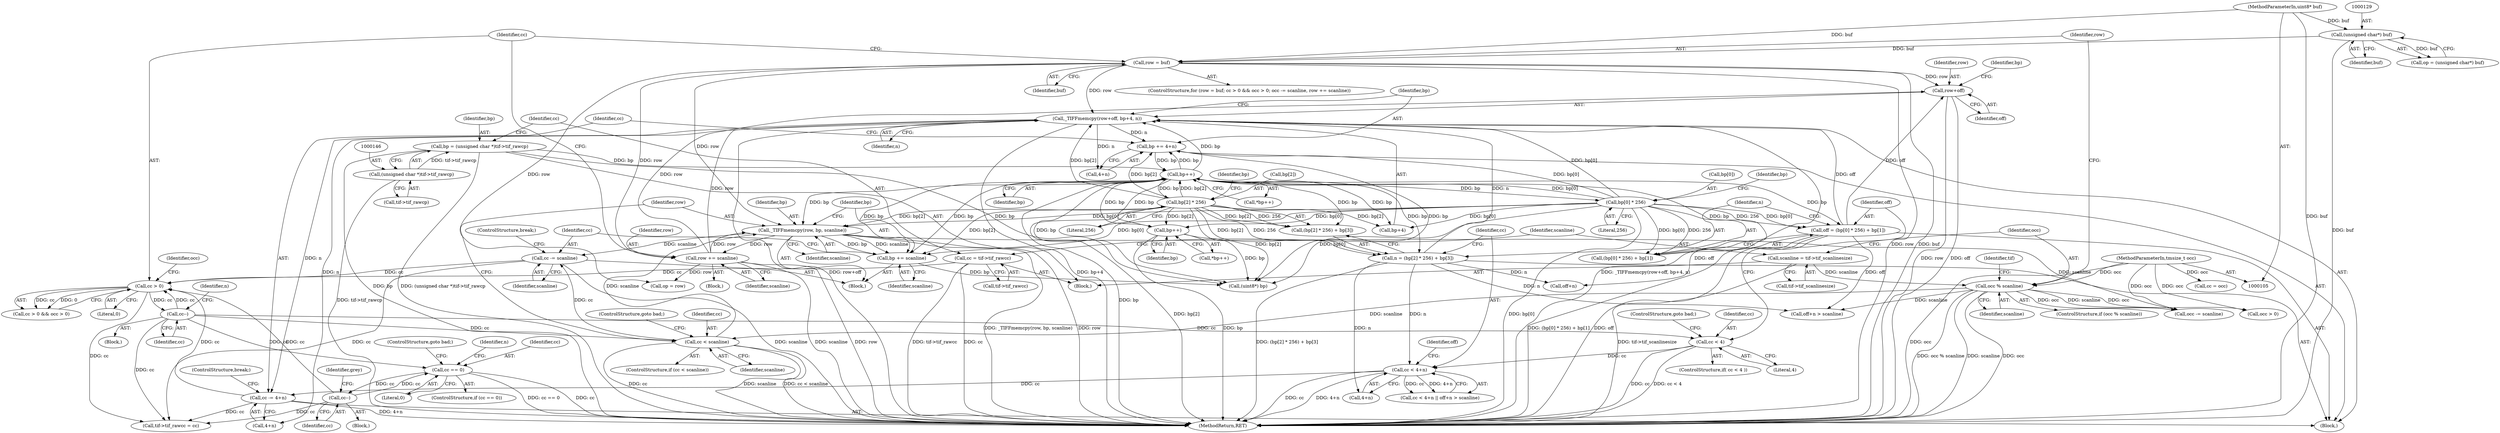 digraph "0_libtiff_b18012dae552f85dcc5c57d3bf4e997a15b1cc1c@pointer" {
"1000264" [label="(Call,row+off)"];
"1000188" [label="(Call,row += scanline)"];
"1000209" [label="(Call,_TIFFmemcpy(row, bp, scanline))"];
"1000174" [label="(Call,row = buf)"];
"1000128" [label="(Call,(unsigned char*) buf)"];
"1000107" [label="(MethodParameterIn,uint8* buf)"];
"1000196" [label="(Call,bp++)"];
"1000350" [label="(Call,bp++)"];
"1000231" [label="(Call,bp[0] * 256)"];
"1000242" [label="(Call,bp[2] * 256)"];
"1000213" [label="(Call,bp += scanline)"];
"1000143" [label="(Call,bp = (unsigned char *)tif->tif_rawcp)"];
"1000145" [label="(Call,(unsigned char *)tif->tif_rawcp)"];
"1000271" [label="(Call,bp += 4+n)"];
"1000263" [label="(Call,_TIFFmemcpy(row+off, bp+4, n))"];
"1000228" [label="(Call,off = (bp[0] * 256) + bp[1])"];
"1000239" [label="(Call,n = (bp[2] * 256) + bp[3])"];
"1000205" [label="(Call,cc < scanline)"];
"1000198" [label="(Call,cc--)"];
"1000178" [label="(Call,cc > 0)"];
"1000150" [label="(Call,cc = tif->tif_rawcc)"];
"1000216" [label="(Call,cc -= scanline)"];
"1000352" [label="(Call,cc--)"];
"1000342" [label="(Call,cc == 0)"];
"1000276" [label="(Call,cc -= 4+n)"];
"1000252" [label="(Call,cc < 4+n)"];
"1000224" [label="(Call,cc < 4)"];
"1000161" [label="(Call,occ % scanline)"];
"1000108" [label="(MethodParameterIn,tmsize_t occ)"];
"1000155" [label="(Call,scanline = tif->tif_scanlinesize)"];
"1000342" [label="(Call,cc == 0)"];
"1000177" [label="(Call,cc > 0 && occ > 0)"];
"1000215" [label="(Identifier,scanline)"];
"1000230" [label="(Call,(bp[0] * 256) + bp[1])"];
"1000350" [label="(Call,bp++)"];
"1000235" [label="(Literal,256)"];
"1000225" [label="(Identifier,cc)"];
"1000108" [label="(MethodParameterIn,tmsize_t occ)"];
"1000216" [label="(Call,cc -= scanline)"];
"1000131" [label="(Call,cc = occ)"];
"1000217" [label="(Identifier,cc)"];
"1000240" [label="(Identifier,n)"];
"1000265" [label="(Identifier,row)"];
"1000268" [label="(Identifier,bp)"];
"1000232" [label="(Call,bp[0])"];
"1000281" [label="(ControlStructure,break;)"];
"1000145" [label="(Call,(unsigned char *)tif->tif_rawcp)"];
"1000277" [label="(Identifier,cc)"];
"1000219" [label="(ControlStructure,break;)"];
"1000180" [label="(Literal,0)"];
"1000266" [label="(Identifier,off)"];
"1000228" [label="(Call,off = (bp[0] * 256) + bp[1])"];
"1000258" [label="(Call,off+n)"];
"1000359" [label="(Call,(uint8*) bp)"];
"1000147" [label="(Call,tif->tif_rawcp)"];
"1000184" [label="(Block,)"];
"1000344" [label="(Literal,0)"];
"1000345" [label="(ControlStructure,goto bad;)"];
"1000199" [label="(Identifier,cc)"];
"1000383" [label="(MethodReturn,RET)"];
"1000229" [label="(Identifier,off)"];
"1000272" [label="(Identifier,bp)"];
"1000110" [label="(Block,)"];
"1000208" [label="(ControlStructure,goto bad;)"];
"1000156" [label="(Identifier,scanline)"];
"1000278" [label="(Call,4+n)"];
"1000241" [label="(Call,(bp[2] * 256) + bp[3])"];
"1000151" [label="(Identifier,cc)"];
"1000348" [label="(Identifier,n)"];
"1000271" [label="(Call,bp += 4+n)"];
"1000192" [label="(Block,)"];
"1000173" [label="(ControlStructure,for (row = buf; cc > 0 && occ > 0; occ -= scanline, row += scanline))"];
"1000270" [label="(Identifier,n)"];
"1000343" [label="(Identifier,cc)"];
"1000264" [label="(Call,row+off)"];
"1000273" [label="(Call,4+n)"];
"1000161" [label="(Call,occ % scanline)"];
"1000346" [label="(Block,)"];
"1000231" [label="(Call,bp[0] * 256)"];
"1000128" [label="(Call,(unsigned char*) buf)"];
"1000182" [label="(Identifier,occ)"];
"1000214" [label="(Identifier,bp)"];
"1000130" [label="(Identifier,buf)"];
"1000205" [label="(Call,cc < scanline)"];
"1000206" [label="(Identifier,cc)"];
"1000353" [label="(Identifier,cc)"];
"1000211" [label="(Identifier,bp)"];
"1000174" [label="(Call,row = buf)"];
"1000196" [label="(Call,bp++)"];
"1000175" [label="(Identifier,row)"];
"1000202" [label="(Block,)"];
"1000152" [label="(Call,tif->tif_rawcc)"];
"1000185" [label="(Call,occ -= scanline)"];
"1000221" [label="(Block,)"];
"1000188" [label="(Call,row += scanline)"];
"1000259" [label="(Identifier,off)"];
"1000189" [label="(Identifier,row)"];
"1000162" [label="(Identifier,occ)"];
"1000267" [label="(Call,bp+4)"];
"1000254" [label="(Call,4+n)"];
"1000276" [label="(Call,cc -= 4+n)"];
"1000237" [label="(Identifier,bp)"];
"1000150" [label="(Call,cc = tif->tif_rawcc)"];
"1000190" [label="(Identifier,scanline)"];
"1000226" [label="(Literal,4)"];
"1000341" [label="(ControlStructure,if (cc == 0))"];
"1000207" [label="(Identifier,scanline)"];
"1000210" [label="(Identifier,row)"];
"1000160" [label="(ControlStructure,if (occ % scanline))"];
"1000218" [label="(Identifier,scanline)"];
"1000224" [label="(Call,cc < 4)"];
"1000157" [label="(Call,tif->tif_scanlinesize)"];
"1000246" [label="(Literal,256)"];
"1000239" [label="(Call,n = (bp[2] * 256) + bp[3])"];
"1000351" [label="(Identifier,bp)"];
"1000195" [label="(Call,*bp++)"];
"1000107" [label="(MethodParameterIn,uint8* buf)"];
"1000362" [label="(Call,tif->tif_rawcc = cc)"];
"1000181" [label="(Call,occ > 0)"];
"1000227" [label="(ControlStructure,goto bad;)"];
"1000167" [label="(Identifier,tif)"];
"1000178" [label="(Call,cc > 0)"];
"1000253" [label="(Identifier,cc)"];
"1000243" [label="(Call,bp[2])"];
"1000155" [label="(Call,scanline = tif->tif_scanlinesize)"];
"1000209" [label="(Call,_TIFFmemcpy(row, bp, scanline))"];
"1000352" [label="(Call,cc--)"];
"1000204" [label="(ControlStructure,if (cc < scanline))"];
"1000349" [label="(Call,*bp++)"];
"1000176" [label="(Identifier,buf)"];
"1000263" [label="(Call,_TIFFmemcpy(row+off, bp+4, n))"];
"1000257" [label="(Call,off+n > scanline)"];
"1000163" [label="(Identifier,scanline)"];
"1000213" [label="(Call,bp += scanline)"];
"1000212" [label="(Identifier,scanline)"];
"1000252" [label="(Call,cc < 4+n)"];
"1000313" [label="(Identifier,grey)"];
"1000144" [label="(Identifier,bp)"];
"1000179" [label="(Identifier,cc)"];
"1000201" [label="(Identifier,n)"];
"1000126" [label="(Call,op = (unsigned char*) buf)"];
"1000242" [label="(Call,bp[2] * 256)"];
"1000223" [label="(ControlStructure,if( cc < 4 ))"];
"1000307" [label="(Call,op = row)"];
"1000197" [label="(Identifier,bp)"];
"1000198" [label="(Call,cc--)"];
"1000251" [label="(Call,cc < 4+n || off+n > scanline)"];
"1000248" [label="(Identifier,bp)"];
"1000143" [label="(Call,bp = (unsigned char *)tif->tif_rawcp)"];
"1000264" -> "1000263"  [label="AST: "];
"1000264" -> "1000266"  [label="CFG: "];
"1000265" -> "1000264"  [label="AST: "];
"1000266" -> "1000264"  [label="AST: "];
"1000268" -> "1000264"  [label="CFG: "];
"1000264" -> "1000383"  [label="DDG: row"];
"1000264" -> "1000383"  [label="DDG: off"];
"1000188" -> "1000264"  [label="DDG: row"];
"1000174" -> "1000264"  [label="DDG: row"];
"1000228" -> "1000264"  [label="DDG: off"];
"1000188" -> "1000184"  [label="AST: "];
"1000188" -> "1000190"  [label="CFG: "];
"1000189" -> "1000188"  [label="AST: "];
"1000190" -> "1000188"  [label="AST: "];
"1000179" -> "1000188"  [label="CFG: "];
"1000188" -> "1000383"  [label="DDG: scanline"];
"1000188" -> "1000383"  [label="DDG: row"];
"1000209" -> "1000188"  [label="DDG: row"];
"1000174" -> "1000188"  [label="DDG: row"];
"1000188" -> "1000209"  [label="DDG: row"];
"1000188" -> "1000263"  [label="DDG: row"];
"1000188" -> "1000307"  [label="DDG: row"];
"1000209" -> "1000202"  [label="AST: "];
"1000209" -> "1000212"  [label="CFG: "];
"1000210" -> "1000209"  [label="AST: "];
"1000211" -> "1000209"  [label="AST: "];
"1000212" -> "1000209"  [label="AST: "];
"1000214" -> "1000209"  [label="CFG: "];
"1000209" -> "1000383"  [label="DDG: _TIFFmemcpy(row, bp, scanline)"];
"1000209" -> "1000383"  [label="DDG: row"];
"1000209" -> "1000185"  [label="DDG: scanline"];
"1000174" -> "1000209"  [label="DDG: row"];
"1000196" -> "1000209"  [label="DDG: bp"];
"1000231" -> "1000209"  [label="DDG: bp[0]"];
"1000242" -> "1000209"  [label="DDG: bp[2]"];
"1000205" -> "1000209"  [label="DDG: scanline"];
"1000209" -> "1000213"  [label="DDG: scanline"];
"1000209" -> "1000213"  [label="DDG: bp"];
"1000209" -> "1000216"  [label="DDG: scanline"];
"1000174" -> "1000173"  [label="AST: "];
"1000174" -> "1000176"  [label="CFG: "];
"1000175" -> "1000174"  [label="AST: "];
"1000176" -> "1000174"  [label="AST: "];
"1000179" -> "1000174"  [label="CFG: "];
"1000174" -> "1000383"  [label="DDG: buf"];
"1000174" -> "1000383"  [label="DDG: row"];
"1000128" -> "1000174"  [label="DDG: buf"];
"1000107" -> "1000174"  [label="DDG: buf"];
"1000174" -> "1000263"  [label="DDG: row"];
"1000174" -> "1000307"  [label="DDG: row"];
"1000128" -> "1000126"  [label="AST: "];
"1000128" -> "1000130"  [label="CFG: "];
"1000129" -> "1000128"  [label="AST: "];
"1000130" -> "1000128"  [label="AST: "];
"1000126" -> "1000128"  [label="CFG: "];
"1000128" -> "1000383"  [label="DDG: buf"];
"1000128" -> "1000126"  [label="DDG: buf"];
"1000107" -> "1000128"  [label="DDG: buf"];
"1000107" -> "1000105"  [label="AST: "];
"1000107" -> "1000383"  [label="DDG: buf"];
"1000196" -> "1000195"  [label="AST: "];
"1000196" -> "1000197"  [label="CFG: "];
"1000197" -> "1000196"  [label="AST: "];
"1000195" -> "1000196"  [label="CFG: "];
"1000196" -> "1000383"  [label="DDG: bp"];
"1000350" -> "1000196"  [label="DDG: bp"];
"1000213" -> "1000196"  [label="DDG: bp"];
"1000143" -> "1000196"  [label="DDG: bp"];
"1000271" -> "1000196"  [label="DDG: bp"];
"1000231" -> "1000196"  [label="DDG: bp[0]"];
"1000242" -> "1000196"  [label="DDG: bp[2]"];
"1000196" -> "1000213"  [label="DDG: bp"];
"1000196" -> "1000228"  [label="DDG: bp"];
"1000196" -> "1000231"  [label="DDG: bp"];
"1000196" -> "1000230"  [label="DDG: bp"];
"1000196" -> "1000239"  [label="DDG: bp"];
"1000196" -> "1000242"  [label="DDG: bp"];
"1000196" -> "1000241"  [label="DDG: bp"];
"1000196" -> "1000263"  [label="DDG: bp"];
"1000196" -> "1000267"  [label="DDG: bp"];
"1000196" -> "1000271"  [label="DDG: bp"];
"1000196" -> "1000350"  [label="DDG: bp"];
"1000196" -> "1000359"  [label="DDG: bp"];
"1000350" -> "1000349"  [label="AST: "];
"1000350" -> "1000351"  [label="CFG: "];
"1000351" -> "1000350"  [label="AST: "];
"1000349" -> "1000350"  [label="CFG: "];
"1000350" -> "1000383"  [label="DDG: bp"];
"1000231" -> "1000350"  [label="DDG: bp[0]"];
"1000242" -> "1000350"  [label="DDG: bp[2]"];
"1000350" -> "1000359"  [label="DDG: bp"];
"1000231" -> "1000230"  [label="AST: "];
"1000231" -> "1000235"  [label="CFG: "];
"1000232" -> "1000231"  [label="AST: "];
"1000235" -> "1000231"  [label="AST: "];
"1000237" -> "1000231"  [label="CFG: "];
"1000231" -> "1000383"  [label="DDG: bp[0]"];
"1000231" -> "1000213"  [label="DDG: bp[0]"];
"1000231" -> "1000228"  [label="DDG: bp[0]"];
"1000231" -> "1000228"  [label="DDG: 256"];
"1000231" -> "1000230"  [label="DDG: bp[0]"];
"1000231" -> "1000230"  [label="DDG: 256"];
"1000231" -> "1000263"  [label="DDG: bp[0]"];
"1000231" -> "1000267"  [label="DDG: bp[0]"];
"1000231" -> "1000271"  [label="DDG: bp[0]"];
"1000231" -> "1000359"  [label="DDG: bp[0]"];
"1000242" -> "1000241"  [label="AST: "];
"1000242" -> "1000246"  [label="CFG: "];
"1000243" -> "1000242"  [label="AST: "];
"1000246" -> "1000242"  [label="AST: "];
"1000248" -> "1000242"  [label="CFG: "];
"1000242" -> "1000383"  [label="DDG: bp[2]"];
"1000242" -> "1000213"  [label="DDG: bp[2]"];
"1000242" -> "1000239"  [label="DDG: bp[2]"];
"1000242" -> "1000239"  [label="DDG: 256"];
"1000242" -> "1000241"  [label="DDG: bp[2]"];
"1000242" -> "1000241"  [label="DDG: 256"];
"1000242" -> "1000263"  [label="DDG: bp[2]"];
"1000242" -> "1000267"  [label="DDG: bp[2]"];
"1000242" -> "1000271"  [label="DDG: bp[2]"];
"1000242" -> "1000359"  [label="DDG: bp[2]"];
"1000213" -> "1000202"  [label="AST: "];
"1000213" -> "1000215"  [label="CFG: "];
"1000214" -> "1000213"  [label="AST: "];
"1000215" -> "1000213"  [label="AST: "];
"1000217" -> "1000213"  [label="CFG: "];
"1000213" -> "1000359"  [label="DDG: bp"];
"1000143" -> "1000110"  [label="AST: "];
"1000143" -> "1000145"  [label="CFG: "];
"1000144" -> "1000143"  [label="AST: "];
"1000145" -> "1000143"  [label="AST: "];
"1000151" -> "1000143"  [label="CFG: "];
"1000143" -> "1000383"  [label="DDG: bp"];
"1000143" -> "1000383"  [label="DDG: (unsigned char *)tif->tif_rawcp"];
"1000145" -> "1000143"  [label="DDG: tif->tif_rawcp"];
"1000143" -> "1000359"  [label="DDG: bp"];
"1000145" -> "1000147"  [label="CFG: "];
"1000146" -> "1000145"  [label="AST: "];
"1000147" -> "1000145"  [label="AST: "];
"1000145" -> "1000383"  [label="DDG: tif->tif_rawcp"];
"1000271" -> "1000221"  [label="AST: "];
"1000271" -> "1000273"  [label="CFG: "];
"1000272" -> "1000271"  [label="AST: "];
"1000273" -> "1000271"  [label="AST: "];
"1000277" -> "1000271"  [label="CFG: "];
"1000263" -> "1000271"  [label="DDG: n"];
"1000271" -> "1000359"  [label="DDG: bp"];
"1000263" -> "1000221"  [label="AST: "];
"1000263" -> "1000270"  [label="CFG: "];
"1000267" -> "1000263"  [label="AST: "];
"1000270" -> "1000263"  [label="AST: "];
"1000272" -> "1000263"  [label="CFG: "];
"1000263" -> "1000383"  [label="DDG: bp+4"];
"1000263" -> "1000383"  [label="DDG: _TIFFmemcpy(row+off, bp+4, n)"];
"1000263" -> "1000383"  [label="DDG: row+off"];
"1000228" -> "1000263"  [label="DDG: off"];
"1000239" -> "1000263"  [label="DDG: n"];
"1000263" -> "1000273"  [label="DDG: n"];
"1000263" -> "1000276"  [label="DDG: n"];
"1000263" -> "1000278"  [label="DDG: n"];
"1000228" -> "1000221"  [label="AST: "];
"1000228" -> "1000230"  [label="CFG: "];
"1000229" -> "1000228"  [label="AST: "];
"1000230" -> "1000228"  [label="AST: "];
"1000240" -> "1000228"  [label="CFG: "];
"1000228" -> "1000383"  [label="DDG: off"];
"1000228" -> "1000383"  [label="DDG: (bp[0] * 256) + bp[1]"];
"1000228" -> "1000257"  [label="DDG: off"];
"1000228" -> "1000258"  [label="DDG: off"];
"1000239" -> "1000221"  [label="AST: "];
"1000239" -> "1000241"  [label="CFG: "];
"1000240" -> "1000239"  [label="AST: "];
"1000241" -> "1000239"  [label="AST: "];
"1000253" -> "1000239"  [label="CFG: "];
"1000239" -> "1000383"  [label="DDG: (bp[2] * 256) + bp[3]"];
"1000239" -> "1000252"  [label="DDG: n"];
"1000239" -> "1000254"  [label="DDG: n"];
"1000239" -> "1000257"  [label="DDG: n"];
"1000239" -> "1000258"  [label="DDG: n"];
"1000205" -> "1000204"  [label="AST: "];
"1000205" -> "1000207"  [label="CFG: "];
"1000206" -> "1000205"  [label="AST: "];
"1000207" -> "1000205"  [label="AST: "];
"1000208" -> "1000205"  [label="CFG: "];
"1000210" -> "1000205"  [label="CFG: "];
"1000205" -> "1000383"  [label="DDG: cc"];
"1000205" -> "1000383"  [label="DDG: scanline"];
"1000205" -> "1000383"  [label="DDG: cc < scanline"];
"1000198" -> "1000205"  [label="DDG: cc"];
"1000161" -> "1000205"  [label="DDG: scanline"];
"1000205" -> "1000216"  [label="DDG: cc"];
"1000198" -> "1000192"  [label="AST: "];
"1000198" -> "1000199"  [label="CFG: "];
"1000199" -> "1000198"  [label="AST: "];
"1000201" -> "1000198"  [label="CFG: "];
"1000198" -> "1000178"  [label="DDG: cc"];
"1000178" -> "1000198"  [label="DDG: cc"];
"1000198" -> "1000224"  [label="DDG: cc"];
"1000198" -> "1000342"  [label="DDG: cc"];
"1000198" -> "1000362"  [label="DDG: cc"];
"1000178" -> "1000177"  [label="AST: "];
"1000178" -> "1000180"  [label="CFG: "];
"1000179" -> "1000178"  [label="AST: "];
"1000180" -> "1000178"  [label="AST: "];
"1000182" -> "1000178"  [label="CFG: "];
"1000177" -> "1000178"  [label="CFG: "];
"1000178" -> "1000177"  [label="DDG: cc"];
"1000178" -> "1000177"  [label="DDG: 0"];
"1000150" -> "1000178"  [label="DDG: cc"];
"1000216" -> "1000178"  [label="DDG: cc"];
"1000352" -> "1000178"  [label="DDG: cc"];
"1000276" -> "1000178"  [label="DDG: cc"];
"1000178" -> "1000362"  [label="DDG: cc"];
"1000150" -> "1000110"  [label="AST: "];
"1000150" -> "1000152"  [label="CFG: "];
"1000151" -> "1000150"  [label="AST: "];
"1000152" -> "1000150"  [label="AST: "];
"1000156" -> "1000150"  [label="CFG: "];
"1000150" -> "1000383"  [label="DDG: cc"];
"1000150" -> "1000383"  [label="DDG: tif->tif_rawcc"];
"1000216" -> "1000202"  [label="AST: "];
"1000216" -> "1000218"  [label="CFG: "];
"1000217" -> "1000216"  [label="AST: "];
"1000218" -> "1000216"  [label="AST: "];
"1000219" -> "1000216"  [label="CFG: "];
"1000216" -> "1000383"  [label="DDG: scanline"];
"1000216" -> "1000362"  [label="DDG: cc"];
"1000352" -> "1000346"  [label="AST: "];
"1000352" -> "1000353"  [label="CFG: "];
"1000353" -> "1000352"  [label="AST: "];
"1000313" -> "1000352"  [label="CFG: "];
"1000352" -> "1000342"  [label="DDG: cc"];
"1000342" -> "1000352"  [label="DDG: cc"];
"1000352" -> "1000362"  [label="DDG: cc"];
"1000342" -> "1000341"  [label="AST: "];
"1000342" -> "1000344"  [label="CFG: "];
"1000343" -> "1000342"  [label="AST: "];
"1000344" -> "1000342"  [label="AST: "];
"1000345" -> "1000342"  [label="CFG: "];
"1000348" -> "1000342"  [label="CFG: "];
"1000342" -> "1000383"  [label="DDG: cc"];
"1000342" -> "1000383"  [label="DDG: cc == 0"];
"1000276" -> "1000221"  [label="AST: "];
"1000276" -> "1000278"  [label="CFG: "];
"1000277" -> "1000276"  [label="AST: "];
"1000278" -> "1000276"  [label="AST: "];
"1000281" -> "1000276"  [label="CFG: "];
"1000276" -> "1000383"  [label="DDG: 4+n"];
"1000252" -> "1000276"  [label="DDG: cc"];
"1000276" -> "1000362"  [label="DDG: cc"];
"1000252" -> "1000251"  [label="AST: "];
"1000252" -> "1000254"  [label="CFG: "];
"1000253" -> "1000252"  [label="AST: "];
"1000254" -> "1000252"  [label="AST: "];
"1000259" -> "1000252"  [label="CFG: "];
"1000251" -> "1000252"  [label="CFG: "];
"1000252" -> "1000383"  [label="DDG: cc"];
"1000252" -> "1000383"  [label="DDG: 4+n"];
"1000252" -> "1000251"  [label="DDG: cc"];
"1000252" -> "1000251"  [label="DDG: 4+n"];
"1000224" -> "1000252"  [label="DDG: cc"];
"1000224" -> "1000223"  [label="AST: "];
"1000224" -> "1000226"  [label="CFG: "];
"1000225" -> "1000224"  [label="AST: "];
"1000226" -> "1000224"  [label="AST: "];
"1000227" -> "1000224"  [label="CFG: "];
"1000229" -> "1000224"  [label="CFG: "];
"1000224" -> "1000383"  [label="DDG: cc"];
"1000224" -> "1000383"  [label="DDG: cc < 4"];
"1000161" -> "1000160"  [label="AST: "];
"1000161" -> "1000163"  [label="CFG: "];
"1000162" -> "1000161"  [label="AST: "];
"1000163" -> "1000161"  [label="AST: "];
"1000167" -> "1000161"  [label="CFG: "];
"1000175" -> "1000161"  [label="CFG: "];
"1000161" -> "1000383"  [label="DDG: scanline"];
"1000161" -> "1000383"  [label="DDG: occ"];
"1000161" -> "1000383"  [label="DDG: occ % scanline"];
"1000108" -> "1000161"  [label="DDG: occ"];
"1000155" -> "1000161"  [label="DDG: scanline"];
"1000161" -> "1000181"  [label="DDG: occ"];
"1000161" -> "1000185"  [label="DDG: scanline"];
"1000161" -> "1000185"  [label="DDG: occ"];
"1000161" -> "1000257"  [label="DDG: scanline"];
"1000108" -> "1000105"  [label="AST: "];
"1000108" -> "1000383"  [label="DDG: occ"];
"1000108" -> "1000131"  [label="DDG: occ"];
"1000108" -> "1000181"  [label="DDG: occ"];
"1000108" -> "1000185"  [label="DDG: occ"];
"1000155" -> "1000110"  [label="AST: "];
"1000155" -> "1000157"  [label="CFG: "];
"1000156" -> "1000155"  [label="AST: "];
"1000157" -> "1000155"  [label="AST: "];
"1000162" -> "1000155"  [label="CFG: "];
"1000155" -> "1000383"  [label="DDG: tif->tif_scanlinesize"];
}
